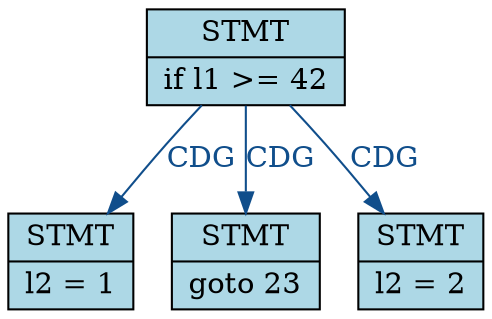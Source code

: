 digraph CDG {
	rankdir=TB;
	node [style=filled, shape=record];
	edge [style=filled]	"1254894619" [label="{<f0> STMT | <f1> if l1 &gt;= 42}", fillcolor="lightblue"];
	"-1741447956" [label="{<f0> STMT | <f1> l2 = 1}", fillcolor="lightblue"];
	"1673349536" [label="{<f0> STMT | <f1> goto 23}", fillcolor="lightblue"];
	"1529022712" [label="{<f0> STMT | <f1> l2 = 2}", fillcolor="lightblue"];
	"1254894619" -> "-1741447956"[label="CDG", color="dodgerblue4", fontcolor="dodgerblue4"];
	"1254894619" -> "1673349536"[label="CDG", color="dodgerblue4", fontcolor="dodgerblue4"];
	"1254894619" -> "1529022712"[label="CDG", color="dodgerblue4", fontcolor="dodgerblue4"];
}
